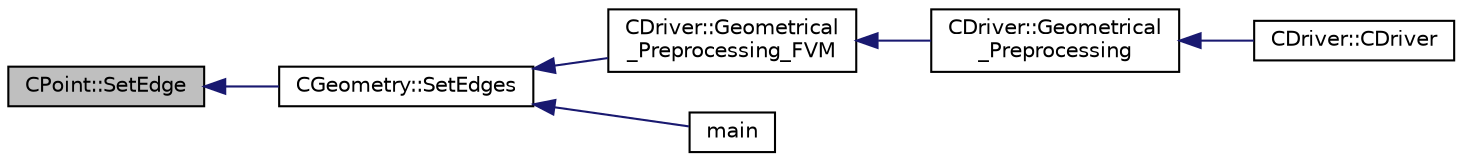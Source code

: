 digraph "CPoint::SetEdge"
{
  edge [fontname="Helvetica",fontsize="10",labelfontname="Helvetica",labelfontsize="10"];
  node [fontname="Helvetica",fontsize="10",shape=record];
  rankdir="LR";
  Node2134 [label="CPoint::SetEdge",height=0.2,width=0.4,color="black", fillcolor="grey75", style="filled", fontcolor="black"];
  Node2134 -> Node2135 [dir="back",color="midnightblue",fontsize="10",style="solid",fontname="Helvetica"];
  Node2135 [label="CGeometry::SetEdges",height=0.2,width=0.4,color="black", fillcolor="white", style="filled",URL="$class_c_geometry.html#afd0eccdc94ace335c037e2f620e73094",tooltip="Sets the edges of an elemment. "];
  Node2135 -> Node2136 [dir="back",color="midnightblue",fontsize="10",style="solid",fontname="Helvetica"];
  Node2136 [label="CDriver::Geometrical\l_Preprocessing_FVM",height=0.2,width=0.4,color="black", fillcolor="white", style="filled",URL="$class_c_driver.html#a2007d2233a2d935a90140499ec4822a4",tooltip="Geometrical_Preprocessing_FVM. "];
  Node2136 -> Node2137 [dir="back",color="midnightblue",fontsize="10",style="solid",fontname="Helvetica"];
  Node2137 [label="CDriver::Geometrical\l_Preprocessing",height=0.2,width=0.4,color="black", fillcolor="white", style="filled",URL="$class_c_driver.html#ad3d55fa299acdb779a7772bcee249004",tooltip="Construction of the edge-based data structure and the multigrid structure. "];
  Node2137 -> Node2138 [dir="back",color="midnightblue",fontsize="10",style="solid",fontname="Helvetica"];
  Node2138 [label="CDriver::CDriver",height=0.2,width=0.4,color="black", fillcolor="white", style="filled",URL="$class_c_driver.html#a3fca4a013a6efa9bbb38fe78a86b5f3d",tooltip="Constructor of the class. "];
  Node2135 -> Node2139 [dir="back",color="midnightblue",fontsize="10",style="solid",fontname="Helvetica"];
  Node2139 [label="main",height=0.2,width=0.4,color="black", fillcolor="white", style="filled",URL="$_s_u2___d_e_f_8cpp.html#a0ddf1224851353fc92bfbff6f499fa97"];
}
